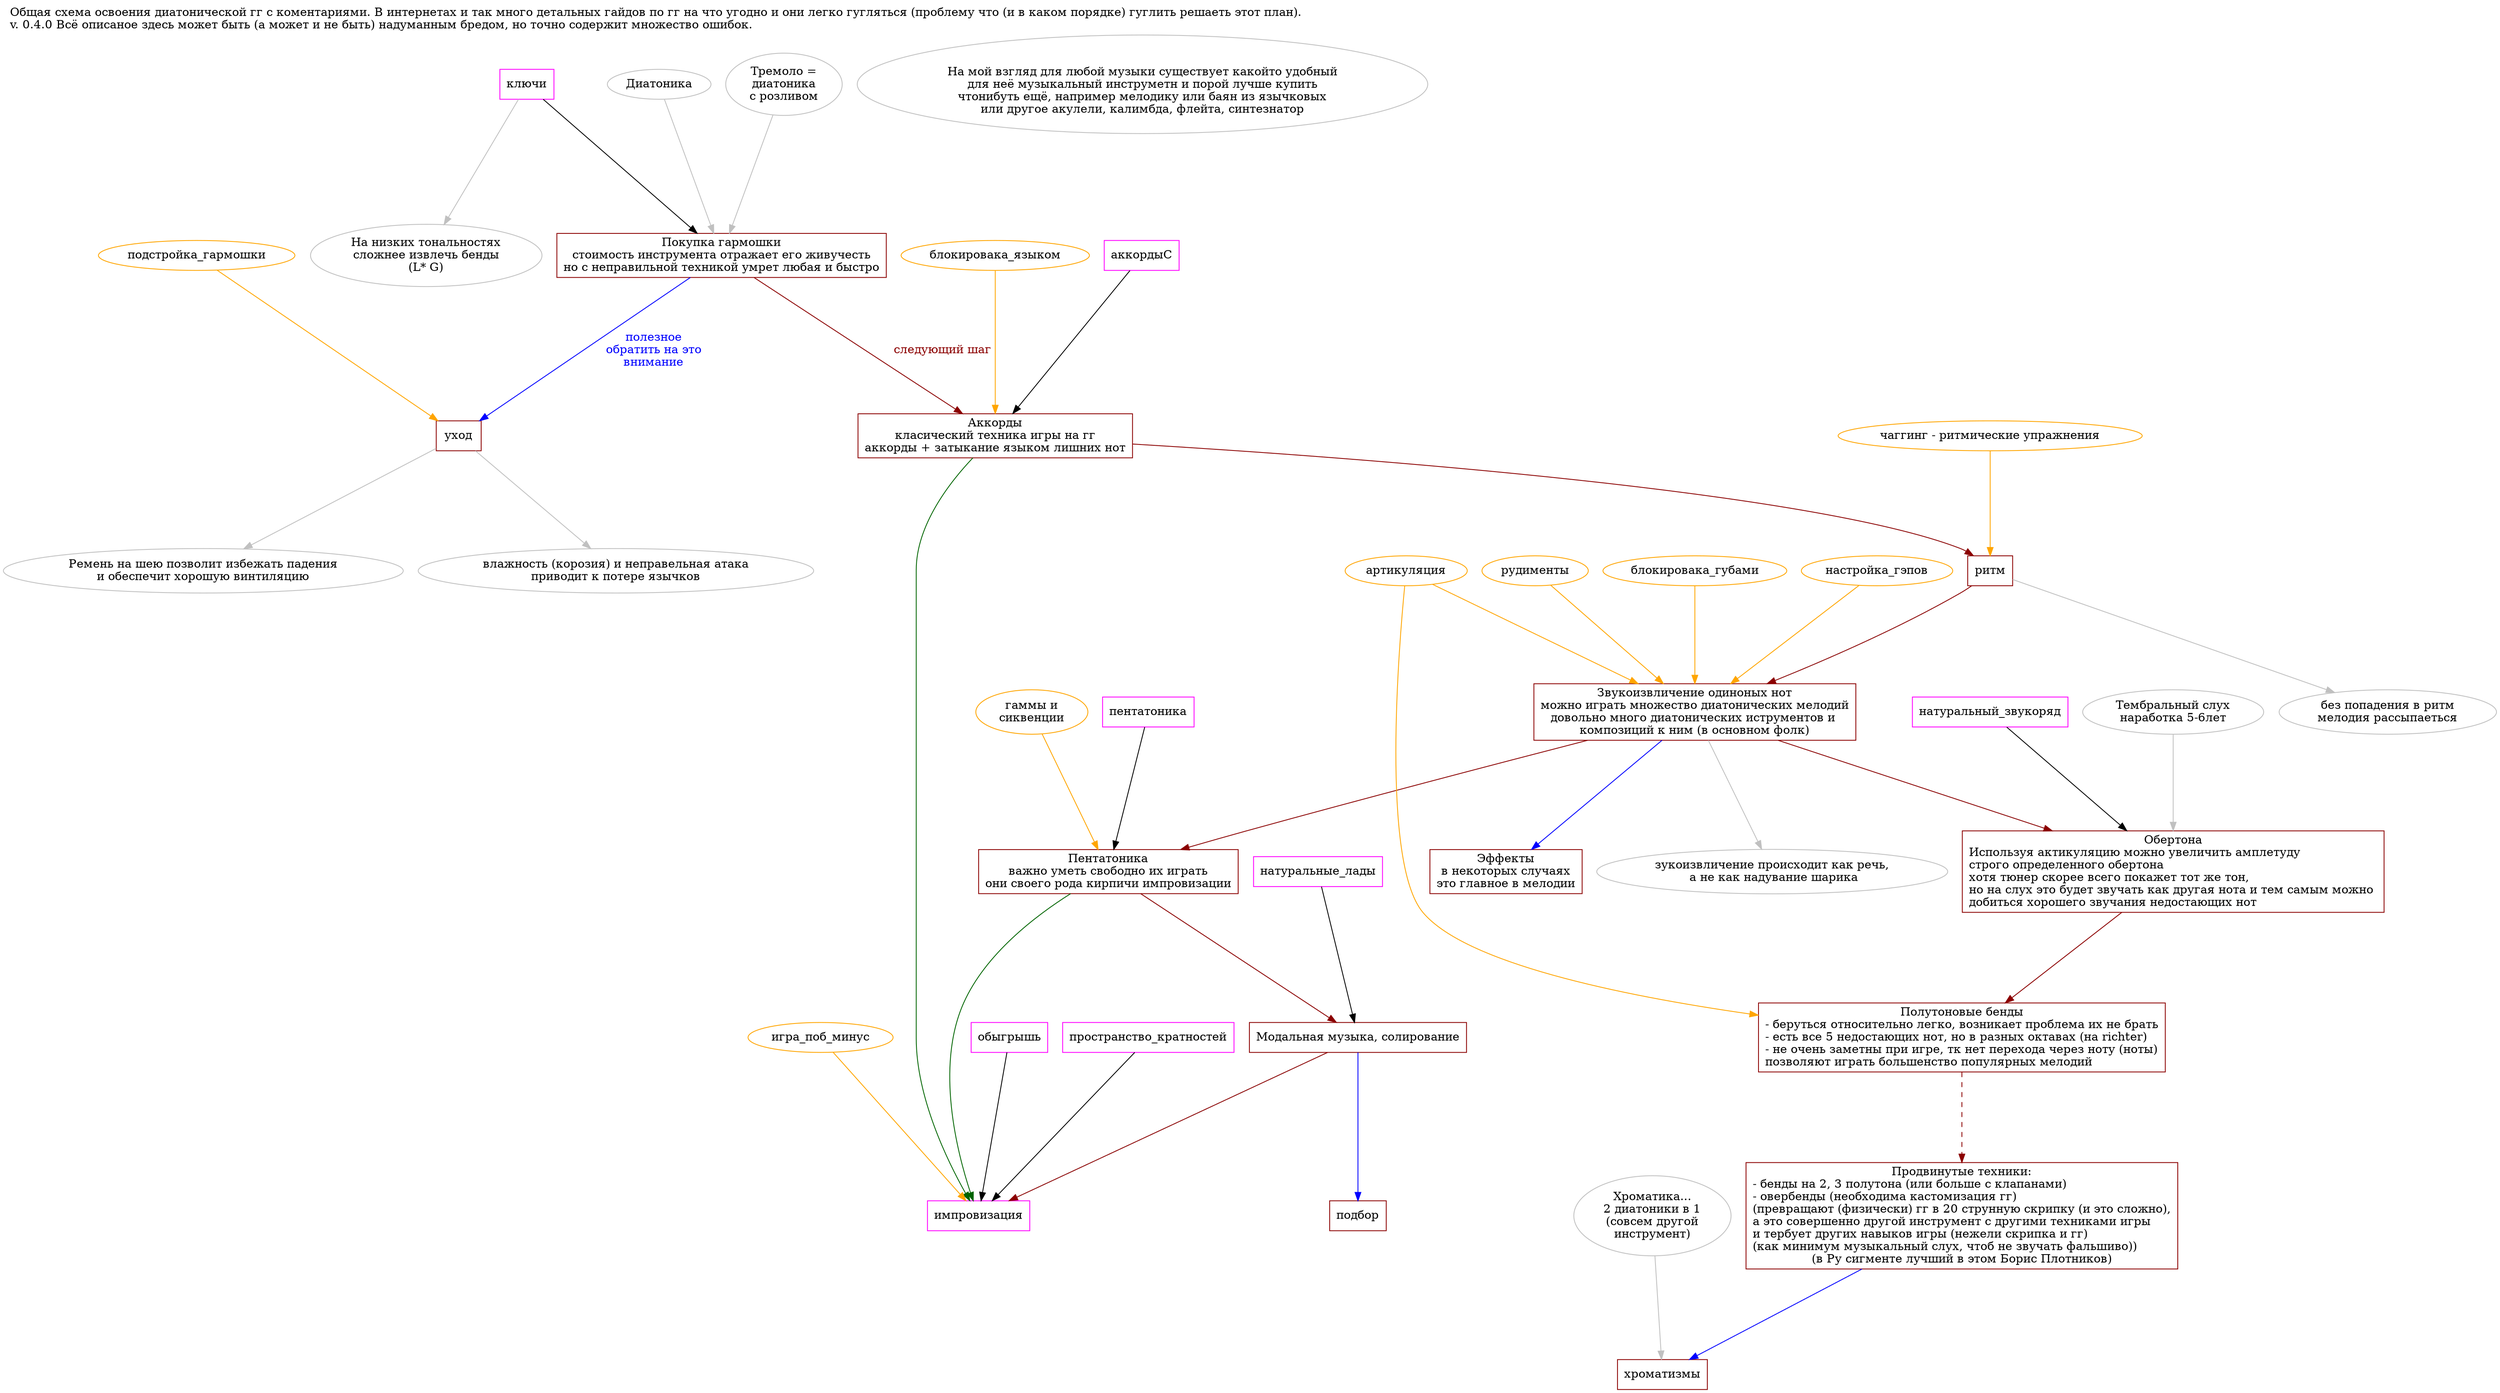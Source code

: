 /* Кратко о диатонической губной гармошке v0.3.0 Попытка обобщения и систематизации данных о диатоники системы Рихтера
	2023 АнониmныйM
Сделано с помошью graphviz
*/

digraph H { comment="если не указан источник то или украл или личный опыт прикрепленные источники: 
и0 'План самостоятельного занятия' 'из t.me/harmonicaru_chat'
и1 'Anthology_of_Harmonica_Tunings.pdf' 'Борода на харпе, в контакте'
"
cluster=true
layout=dot
labelloc=t
labeljust=l
nojustify=true
rankdir=TB
ranksep="1.5"
node[shape=box]
edge[color=gray]

label="Общая схема освоения диатонической гг с коментариями. В интернетах и так много детальных гайдов по гг на что угодно и они легко гугляться (проблему что (и в каком порядке) гуглить решаеть этот план).\l\
v. 0.4.0 Всё описаное здесь может быть (а может и не быть) надуманным бредом, но точно содержит множество ошибок.\l"
/*--------------------------------------------------------------------------------*/
	{cluster=false label="" node[shape=""]
		{edge[color=darkred] node[color=darkred shape="box"] // шаги
			аккорды [label="Аккорды
класический техника игры на гг
аккорды + затыкание языком лишних нот
"]
			звукоизвличение [label="Звукоизвличение одиноных нот
можно играть множество диатонических мелодий
довольно много диатонических иструментов и 
композиций к ним (в основном фолк)
"]
			пентатоники [label="Пентатоника
важно уметь свободно их играть
они своего рода кирпичи импровизации
"]
			позиции [label="Модальная музыка, солирование
"]
			обертона [label="Обертона
Используя актикуляцию можно увеличить амплетуду\l\
строго определенного обертона \l\
хотя тюнер скорее всего покажет тот же тон,\l\
но на слух это будет звучать как другая нота и тем самым можно \l\
добиться хорошего звучания недостающих нот\l\
"]
			полутоновые_бенды [label="Полутоновые бенды
- беруться относительно легко, возникает проблема их не брать\l\
- есть все 5 недостающих нот, но в разных октавах (на richter)\l\
- не очень заметны при игре, тк нет перехода через ноту (ноты)\l\
позволяют играть большенство популярных мелодий\l\
"]
			продвинутые_техники [shape=box label="Продвинутые техники:
- бенды на 2, 3 полутона (или больше с клапанами)\l\
- овербенды (необходима кастомизация гг)\l\
(превращают (физически) гг в 20 струнную скрипку (и это сложно),\l\
а это совершенно другой инструмент с другими техниками игры\l\
и тербует других навыков игры (нежели скрипка и гг)\l\
(как минимум музыкальный слух, чтоб не звучать фальшиво))\l\
(в Ру сигменте лучший в этом Борис Плотников)
"]
			эффекты [label="Эффекты
в некоторых случаях
это главное в мелодии
"]
			выбор_гармошки [label="Покупка гармошки
стоимость инструмента отражает его живучесть
но с неправильной техникой умрет любая и быстро
"]
			выбор_гармошки -> аккорды [fontcolor=darkred label="следующий шаг"]
			аккорды -> ритм -> звукоизвличение -> пентатоники -> позиции
			//{cluster=true label="" color=white звукоизвличение бенды }
			//{cluster=true ranksep="0,1"
			//	бенды -> овербенды 
			//	бенды -> клапана}
			// -> бенды 
			//	-> {cluster=true color=white овербенды клапана}
			звукоизвличение -> обертона -> полутоновые_бенды
			полутоновые_бенды -> продвинутые_техники [style=dashed]
			//позиции -> импровизация
			{edge[color=blue]//полезно обратить на это внимание
			выбор_гармошки -> уход [color=blue fontcolor=blue label="полезное\nобратить на это\nвнимание"]
			звукоизвличение -> эффекты [color=blue]

			позиции -> подбор
			продвинутые_техники -> хроматизмы
			}	
		}
		{edge[color=black] node[shape=box color=magenta] // мини справка
			натуральные_лады -> позиции
			пентатоника -> пентатоники
			ключи -> выбор_гармошки
			//настройка:richter -> выбор_гармошки 
			//ключи -> табы [label="обозначкния табов"]
			//ключи -> ноты [label="положение нот"]
			аккордыС -> аккорды
			//интервалы -> аккордыС
			обыгрышь -> импровизация
			пространство_кратностей -> импровизация 
			натуральный_звукоряд -> обертона
		}
		{node[color=black] edge[color=darkgreen fontcolor=darkgreen] // откуда играть 
			аккорды -> импровизация
			пентатоники -> импровизация
			позиции -> импровизация [color=darkred]
		}
		{node[color=cyan] edge[color=blue]// 
			//аккорды  -> фолк
			//полутоновые_бенды -> блюз
			//бенды -> остальное
			//{edge[color=blue]
			//овербенды -> хроматизмы 
			//клапана -> хроматизмы
			//}
		}
		{node[color=orange] edge[color=orange] // техники и упражнения
			//{cluster=true color=white блокировака_языком блокировака_губами }
			блокировака_языком -> аккорды
			блокировака_губами -> звукоизвличение

			//{cluster=true color=white чаггинг гаммы рудименты артикуляция игра_поб_минус }
			артикуляция -> {звукоизвличение полутоновые_бенды}
			//музыкальный_слух -> {бенды овербенды клапана}
			чаггинг [label="чаггинг - ритмические упражнения"]
			чаггинг -> ритм
			гаммы [label="гаммы и\nсиквенции"]
			гаммы -> пентатоники
			рудименты -> звукоизвличение
			игра_поб_минус -> импровизация
		
			{node[color=blue] 
			//	{cluster=true color=white настройка_гэпов подстройка_гармошки}
			}
			подстройка_гармошки -> уход
			настройка_гэпов -> звукоизвличение
			//кастомизация -> овербенды 
		}
		{node[color=gray] edge[color=gray] // инструмент
			диатоника [label="Диатоника"]
			тремоло [label="Тремоло =\nдиатоника\nс розливом"]
			хроматика [label="Хроматика...\n2 диатоники в 1\n(совсем другой\nинструмент)"]
//(я лично не понимаю зачем брать хроматику, лучше ещё одну)\
			хроматика -> хроматизмы
			тремоло -> выбор_гармошки
			диатоника -> выбор_гармошки 
			//тремоло -> {фолк остальное }
		}
		{node[color=gray shape=""] edge[color=gray] // комменты
			вожность_артикуляции [label="зукоизвличение происходит как речь,\n а не как надувание шарика"]
			звукоизвличение -> вожность_артикуляции
			поломка_гармошки [label="влажность (корозия) и неправельная атака\nприводит к потере язычков"]
			уход -> поломка_гармошки
			петелька [label="Ремень на шею позволит избежать падения\nи обеспечит хорошую винтиляцию"]
			уход -> петелька
			низкие_тональности [label="На низких тональностях\nсложнее извлечь бенды\n(L* G)"]
			ключи -> низкие_тональности
			тембральный_слух [label="Тембральный слух\nнаработка 5-6лет"]
			тембральный_слух -> обертона
			важный_ритм [label="без попадения в ритм\nмелодия рассыпаеться"]
			ритм -> важный_ритм
			"
На мой взгляд для любой музыки существует какойто удобный
для неё музыкальный инструметн и порой лучше купить
чтонибуть ещё, например мелодику или баян из язычковых
или другое акулели, калимбда, флейта, синтезнатор
"
			//высокие_тональности [label="На высоких тональностях\nсложнее извлечь бенды\nнавдох (F H*)"]
			//высокие_тональности -> ключи
			//больше_бендов [label="Клапаны позволяют\nполучить больше бендов"]
			//бенды -> больше_бендов
		}
	}
}
